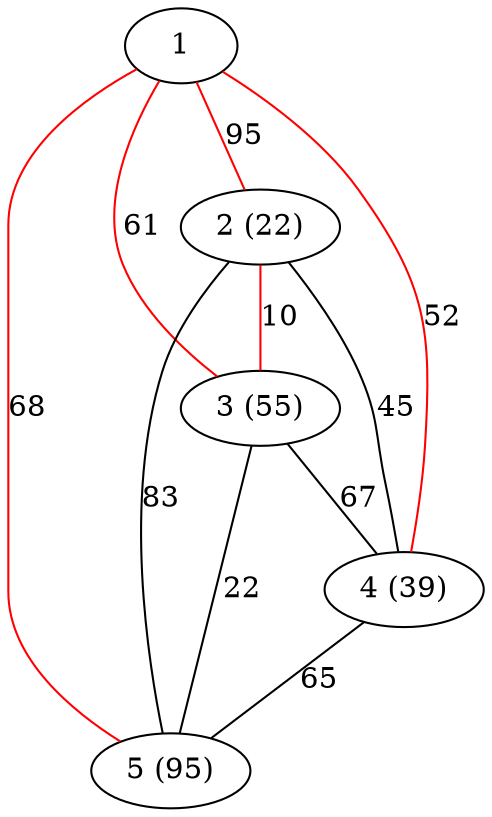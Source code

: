 graph g {
1 -- 2 [label=95 color=red]
1 -- 3 [label=61 color=red]
4 -- 5 [label=65 color=black]
1 -- 4 [label=52 color=red]
1 -- 5 [label=68 color=red]
2 -- 3 [label=10 color=red]
2 -- 5 [label=83 color=black]
3 -- 4 [label=67 color=black]
2 -- 4 [label=45 color=black]
3 -- 5 [label=22 color=black]
2 [label="2 (22)"]
3 [label="3 (55)"]
4 [label="4 (39)"]
5 [label="5 (95)"]
}